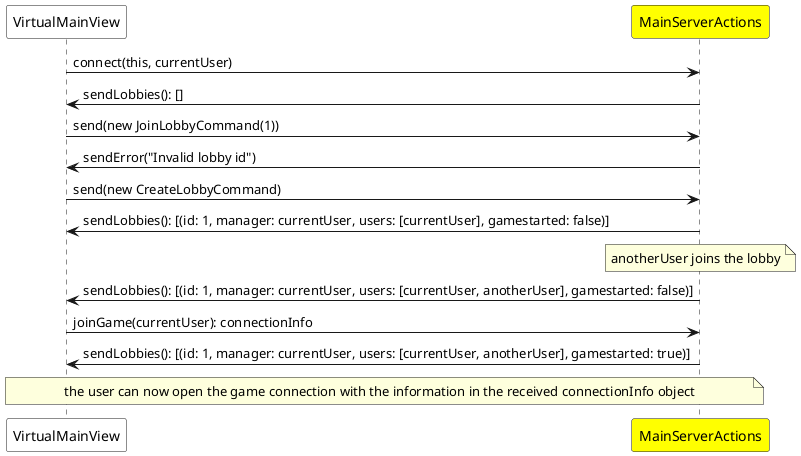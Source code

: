 @startuml

participant VirtualMainView #white
participant MainServerActions #yellow

VirtualMainView -> MainServerActions: connect(this, currentUser)
MainServerActions -> VirtualMainView: sendLobbies(): []
VirtualMainView -> MainServerActions: send(new JoinLobbyCommand(1))
MainServerActions -> VirtualMainView: sendError("Invalid lobby id")
VirtualMainView -> MainServerActions: send(new CreateLobbyCommand)
MainServerActions -> VirtualMainView: sendLobbies(): [(id: 1, manager: currentUser, users: [currentUser], gamestarted: false)]
note over MainServerActions: anotherUser joins the lobby
MainServerActions -> VirtualMainView: sendLobbies(): [(id: 1, manager: currentUser, users: [currentUser, anotherUser], gamestarted: false)]
VirtualMainView -> MainServerActions: joinGame(currentUser): connectionInfo
MainServerActions -> VirtualMainView: sendLobbies(): [(id: 1, manager: currentUser, users: [currentUser, anotherUser], gamestarted: true)]
note across: the user can now open the game connection with the information in the received connectionInfo object
@enduml